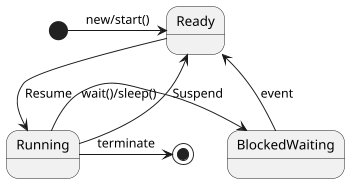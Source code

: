 @startuml
scale 350 width
[*] -> Ready: new/start()

state Ready {
}

state Running {
}


Ready --> Running: Resume
Running -d-> Ready: Suspend
Running -> BlockedWaiting: wait()/sleep()
BlockedWaiting -> Ready: event
Running -> [*]: terminate

state BlockedWaiting {
}


@enduml